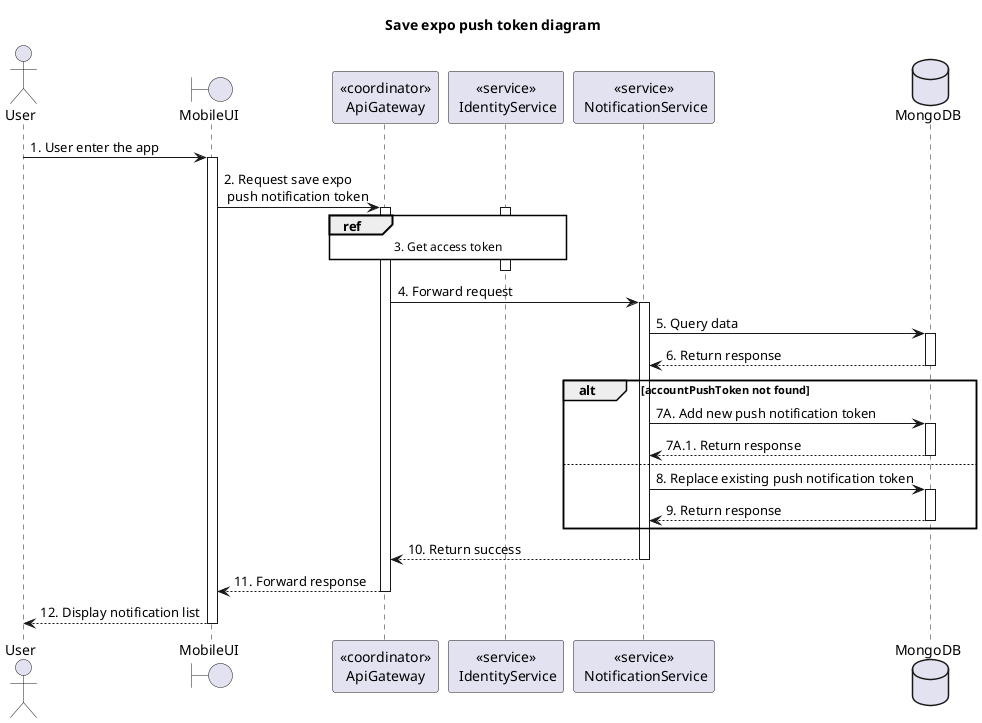 @startuml Sequence
title "Save expo push token diagram"

' Style section
<style>
  sequenceDiagram {
    reference {
      BackGroundColor white
    }
}
</style>

actor User
boundary MobileUI
participant "<<coordinator>>\nApiGateway" as ApiGateway
participant "<<service>>\n IdentityService" as IdentityService
participant "<<service>>\n NotificationService" as NotificationService
database MongoDB

User -> MobileUI ++: 1. User enter the app
MobileUI -> ApiGateway ++: 2. Request save expo \n push notification token

activate IdentityService
ref over ApiGateway, IdentityService: 3. Get access token
ApiGateway -[hidden]-> IdentityService
deactivate IdentityService

ApiGateway -> NotificationService ++: 4. Forward request

NotificationService -> MongoDB++: 5. Query data
NotificationService <-- MongoDB--: 6. Return response

alt accountPushToken not found
  NotificationService -> MongoDB++: 7A. Add new push notification token
  NotificationService <-- MongoDB--: 7A.1. Return response
else
  NotificationService -> MongoDB++: 8. Replace existing push notification token
  NotificationService <-- MongoDB--: 9. Return response
end
ApiGateway <-- NotificationService--: 10. Return success
MobileUI <-- ApiGateway--: 11. Forward response
User <-- MobileUI--: 12. Display notification list

@enduml